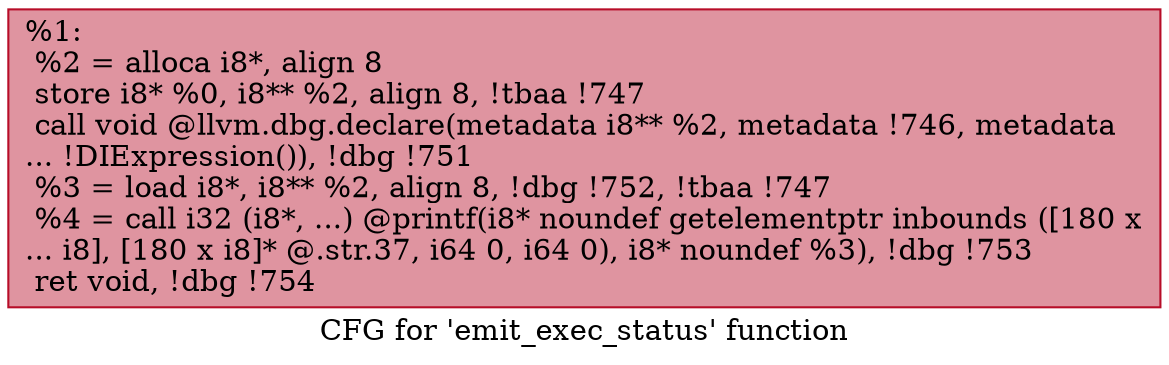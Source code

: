 digraph "CFG for 'emit_exec_status' function" {
	label="CFG for 'emit_exec_status' function";

	Node0x8ca130 [shape=record,color="#b70d28ff", style=filled, fillcolor="#b70d2870",label="{%1:\l  %2 = alloca i8*, align 8\l  store i8* %0, i8** %2, align 8, !tbaa !747\l  call void @llvm.dbg.declare(metadata i8** %2, metadata !746, metadata\l... !DIExpression()), !dbg !751\l  %3 = load i8*, i8** %2, align 8, !dbg !752, !tbaa !747\l  %4 = call i32 (i8*, ...) @printf(i8* noundef getelementptr inbounds ([180 x\l... i8], [180 x i8]* @.str.37, i64 0, i64 0), i8* noundef %3), !dbg !753\l  ret void, !dbg !754\l}"];
}
